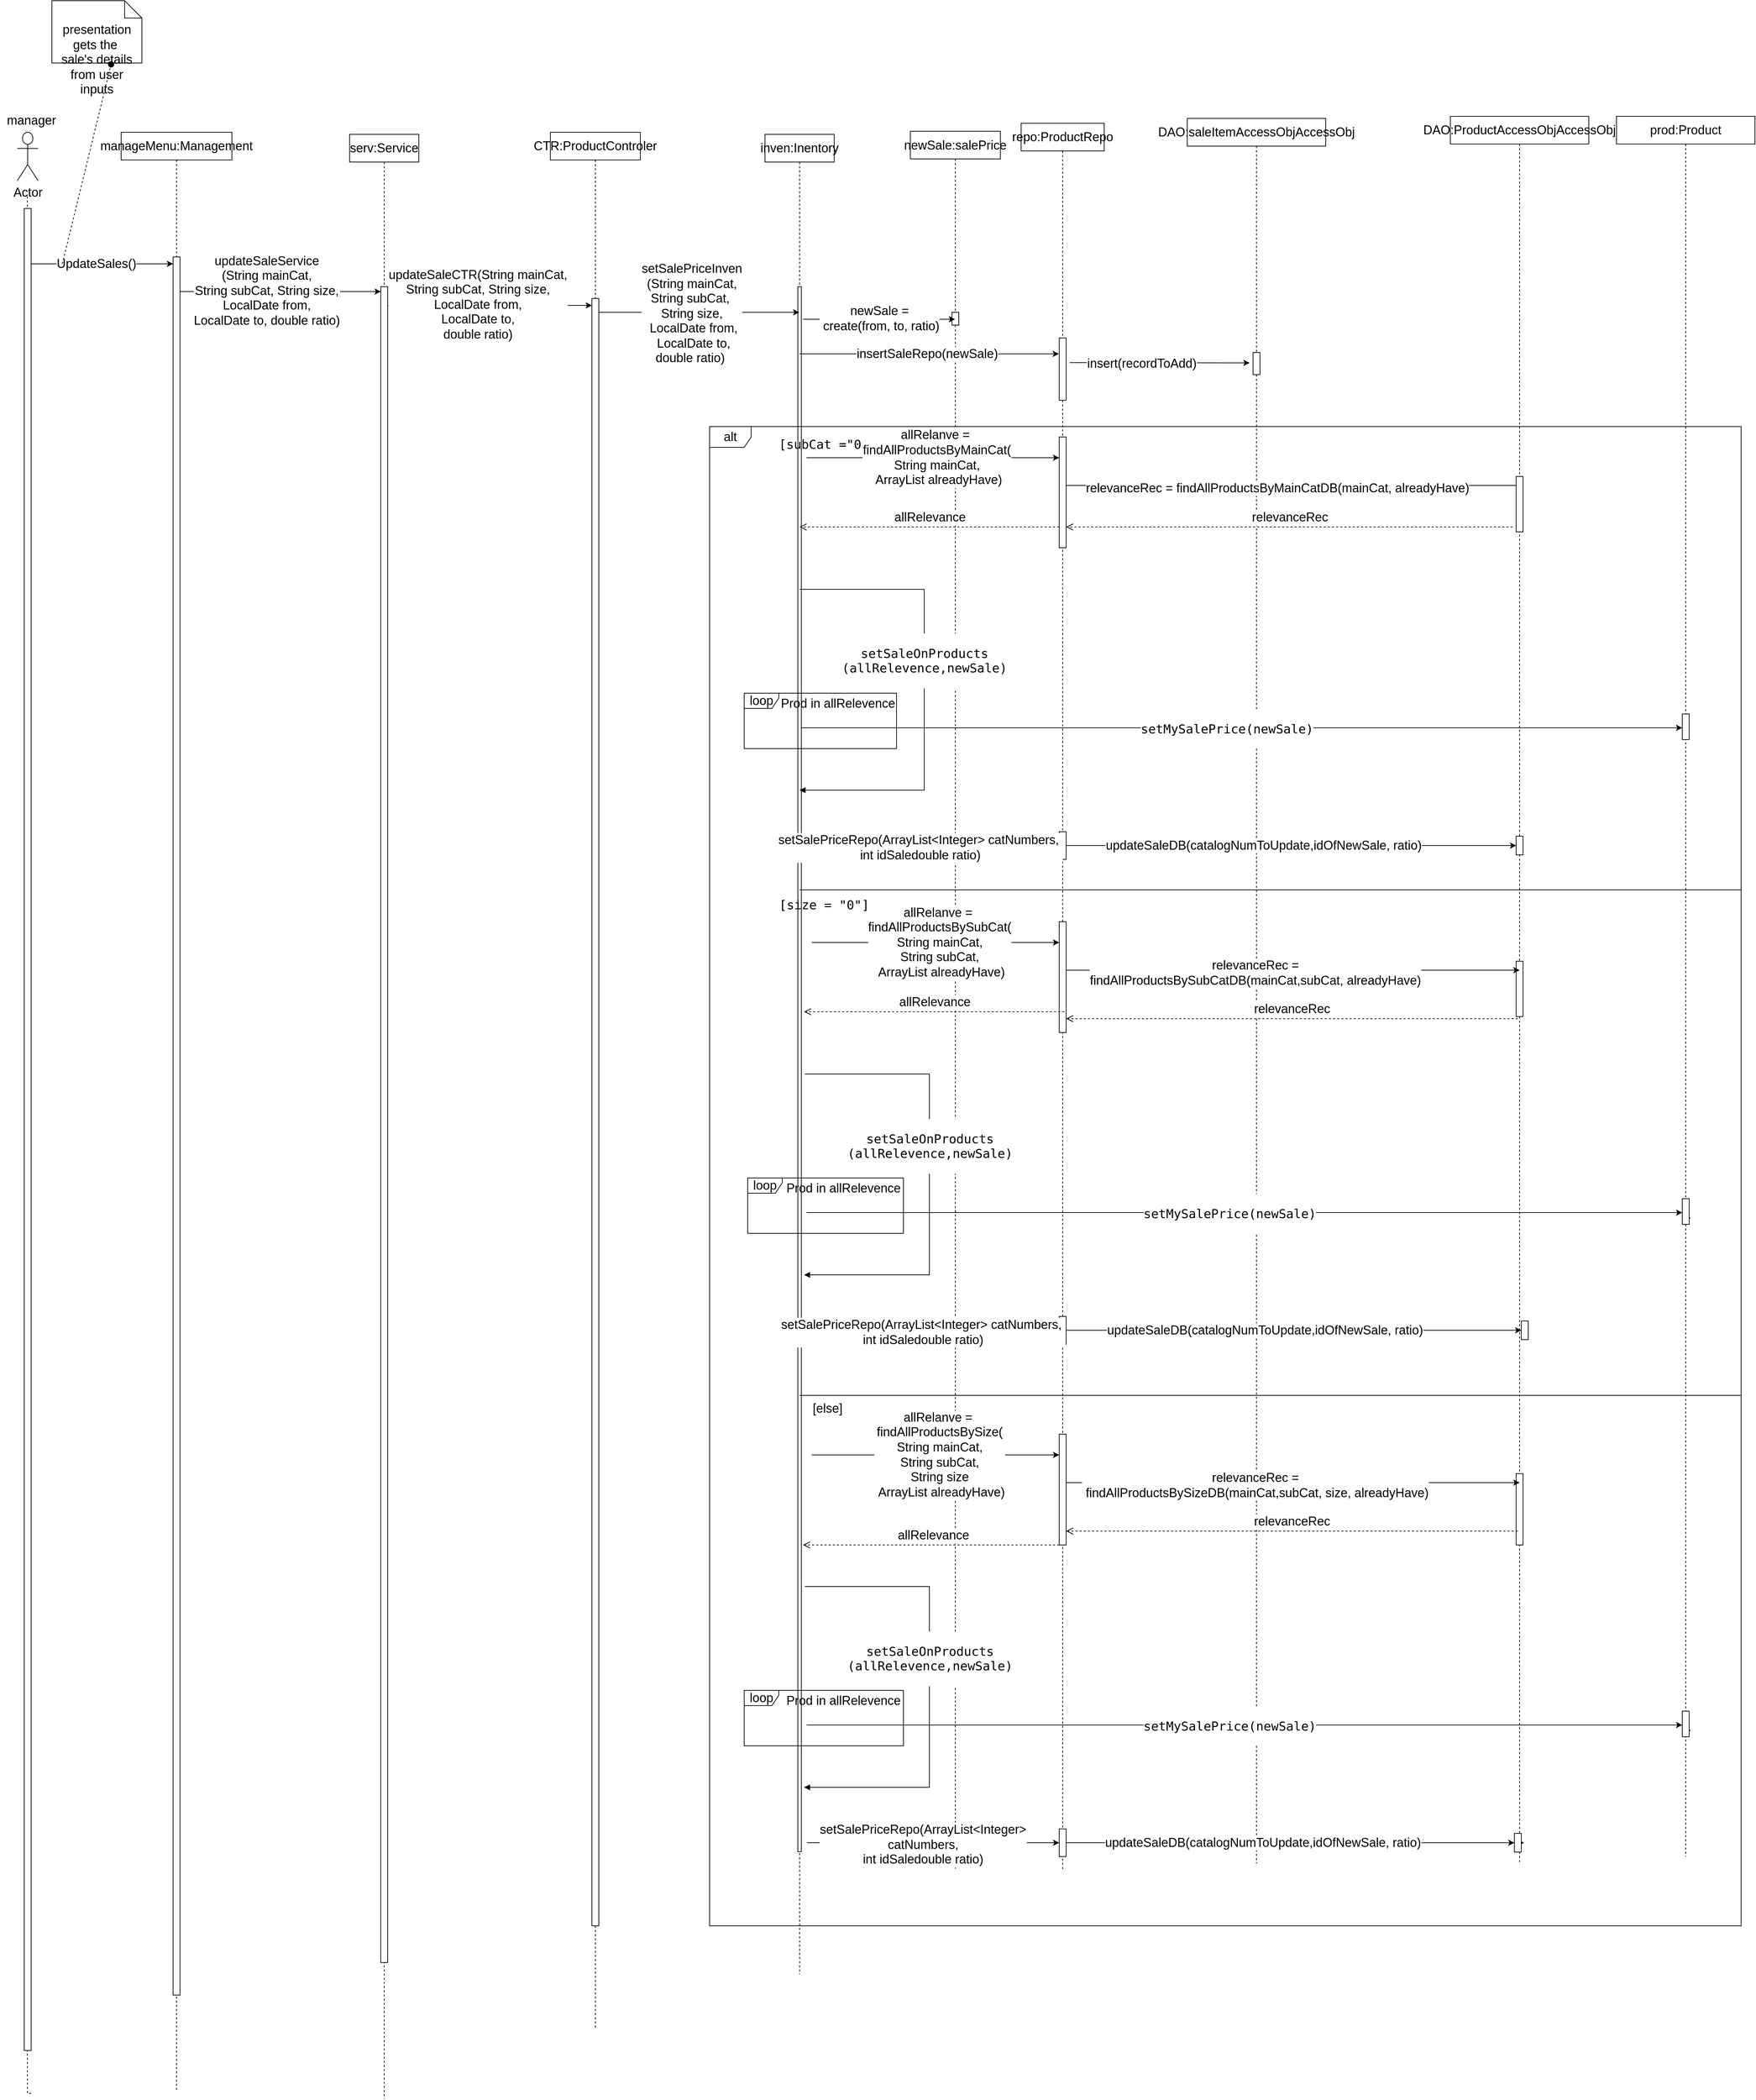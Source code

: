 <mxfile version="24.6.3" type="github">
  <diagram name="Page-1" id="2YBvvXClWsGukQMizWep">
    <mxGraphModel dx="2505" dy="1423" grid="1" gridSize="10" guides="1" tooltips="1" connect="1" arrows="1" fold="1" page="1" pageScale="1" pageWidth="850" pageHeight="1100" math="0" shadow="0">
      <root>
        <mxCell id="0" />
        <mxCell id="1" parent="0" />
        <mxCell id="AZfFT43j_TAVs0j9CgRW-6" value="" style="endArrow=none;endFill=0;html=1;edgeStyle=orthogonalEdgeStyle;align=left;verticalAlign=top;rounded=0;dashed=1;fontSize=18;" edge="1" parent="1">
          <mxGeometry x="-1" relative="1" as="geometry">
            <mxPoint x="50" y="3212" as="sourcePoint" />
            <mxPoint x="44.5" y="470" as="targetPoint" />
            <Array as="points">
              <mxPoint x="45" y="3212" />
            </Array>
            <mxPoint as="offset" />
          </mxGeometry>
        </mxCell>
        <mxCell id="AZfFT43j_TAVs0j9CgRW-1" value="Actor" style="shape=umlActor;verticalLabelPosition=bottom;verticalAlign=top;html=1;fontSize=18;" vertex="1" parent="1">
          <mxGeometry x="30" y="380" width="30" height="70" as="geometry" />
        </mxCell>
        <mxCell id="AZfFT43j_TAVs0j9CgRW-2" value="&lt;font style=&quot;font-size: 18px;&quot;&gt;manager&lt;/font&gt;" style="text;html=1;align=center;verticalAlign=middle;resizable=0;points=[];autosize=1;strokeColor=none;fillColor=none;fontSize=18;" vertex="1" parent="1">
          <mxGeometry x="5" y="343" width="90" height="40" as="geometry" />
        </mxCell>
        <mxCell id="AZfFT43j_TAVs0j9CgRW-14" style="edgeStyle=elbowEdgeStyle;rounded=0;orthogonalLoop=1;jettySize=auto;html=1;elbow=vertical;curved=0;fontSize=18;" edge="1" parent="1" target="AZfFT43j_TAVs0j9CgRW-29">
          <mxGeometry relative="1" as="geometry">
            <mxPoint x="50" y="570" as="sourcePoint" />
            <mxPoint x="270" y="570" as="targetPoint" />
          </mxGeometry>
        </mxCell>
        <mxCell id="AZfFT43j_TAVs0j9CgRW-15" value="&lt;div style=&quot;color: rgb(169, 183, 198); font-family: &amp;quot;JetBrains Mono&amp;quot;, monospace; font-size: 18px;&quot;&gt;&lt;pre style=&quot;font-size: 18px;&quot;&gt;&lt;br style=&quot;font-size: 18px;&quot;&gt;&lt;/pre&gt;&lt;/div&gt;" style="edgeLabel;html=1;align=center;verticalAlign=middle;resizable=0;points=[];fontSize=18;" vertex="1" connectable="0" parent="AZfFT43j_TAVs0j9CgRW-14">
          <mxGeometry x="-0.338" y="-2" relative="1" as="geometry">
            <mxPoint as="offset" />
          </mxGeometry>
        </mxCell>
        <mxCell id="AZfFT43j_TAVs0j9CgRW-16" value="UpdateSales()" style="edgeLabel;html=1;align=center;verticalAlign=middle;resizable=0;points=[];fontSize=18;" vertex="1" connectable="0" parent="AZfFT43j_TAVs0j9CgRW-14">
          <mxGeometry x="-0.084" relative="1" as="geometry">
            <mxPoint as="offset" />
          </mxGeometry>
        </mxCell>
        <mxCell id="AZfFT43j_TAVs0j9CgRW-5" value="" style="html=1;points=[];perimeter=orthogonalPerimeter;outlineConnect=0;targetShapes=umlLifeline;portConstraint=eastwest;newEdgeStyle={&quot;edgeStyle&quot;:&quot;elbowEdgeStyle&quot;,&quot;elbow&quot;:&quot;vertical&quot;,&quot;curved&quot;:0,&quot;rounded&quot;:0};fontSize=18;" vertex="1" parent="1">
          <mxGeometry x="40" y="490" width="10" height="2660" as="geometry" />
        </mxCell>
        <mxCell id="AZfFT43j_TAVs0j9CgRW-8" value="serv:Service" style="shape=umlLifeline;perimeter=lifelinePerimeter;whiteSpace=wrap;html=1;container=0;dropTarget=0;collapsible=0;recursiveResize=0;outlineConnect=0;portConstraint=eastwest;newEdgeStyle={&quot;edgeStyle&quot;:&quot;elbowEdgeStyle&quot;,&quot;elbow&quot;:&quot;vertical&quot;,&quot;curved&quot;:0,&quot;rounded&quot;:0};fontSize=18;" vertex="1" parent="1">
          <mxGeometry x="510" y="383" width="100" height="2837" as="geometry" />
        </mxCell>
        <mxCell id="AZfFT43j_TAVs0j9CgRW-9" value="" style="html=1;points=[];perimeter=orthogonalPerimeter;outlineConnect=0;targetShapes=umlLifeline;portConstraint=eastwest;newEdgeStyle={&quot;edgeStyle&quot;:&quot;elbowEdgeStyle&quot;,&quot;elbow&quot;:&quot;vertical&quot;,&quot;curved&quot;:0,&quot;rounded&quot;:0};fontSize=18;" vertex="1" parent="AZfFT43j_TAVs0j9CgRW-8">
          <mxGeometry x="45" y="220" width="10" height="2420" as="geometry" />
        </mxCell>
        <mxCell id="AZfFT43j_TAVs0j9CgRW-10" value="CTR:ProductControler" style="shape=umlLifeline;perimeter=lifelinePerimeter;whiteSpace=wrap;html=1;container=0;dropTarget=0;collapsible=0;recursiveResize=0;outlineConnect=0;portConstraint=eastwest;newEdgeStyle={&quot;edgeStyle&quot;:&quot;elbowEdgeStyle&quot;,&quot;elbow&quot;:&quot;vertical&quot;,&quot;curved&quot;:0,&quot;rounded&quot;:0};fontSize=18;" vertex="1" parent="1">
          <mxGeometry x="800" y="380" width="130" height="2740" as="geometry" />
        </mxCell>
        <mxCell id="AZfFT43j_TAVs0j9CgRW-11" value="" style="html=1;points=[];perimeter=orthogonalPerimeter;outlineConnect=0;targetShapes=umlLifeline;portConstraint=eastwest;newEdgeStyle={&quot;edgeStyle&quot;:&quot;elbowEdgeStyle&quot;,&quot;elbow&quot;:&quot;vertical&quot;,&quot;curved&quot;:0,&quot;rounded&quot;:0};fontSize=18;" vertex="1" parent="AZfFT43j_TAVs0j9CgRW-10">
          <mxGeometry x="60" y="240" width="10" height="2350" as="geometry" />
        </mxCell>
        <mxCell id="AZfFT43j_TAVs0j9CgRW-12" value="inven:Inentory" style="shape=umlLifeline;perimeter=lifelinePerimeter;whiteSpace=wrap;html=1;container=0;dropTarget=0;collapsible=0;recursiveResize=0;outlineConnect=0;portConstraint=eastwest;newEdgeStyle={&quot;edgeStyle&quot;:&quot;elbowEdgeStyle&quot;,&quot;elbow&quot;:&quot;vertical&quot;,&quot;curved&quot;:0,&quot;rounded&quot;:0};fontSize=18;" vertex="1" parent="1">
          <mxGeometry x="1110" y="383" width="100" height="2657" as="geometry" />
        </mxCell>
        <mxCell id="AZfFT43j_TAVs0j9CgRW-13" value="" style="html=1;points=[];perimeter=orthogonalPerimeter;outlineConnect=0;targetShapes=umlLifeline;portConstraint=eastwest;newEdgeStyle={&quot;edgeStyle&quot;:&quot;elbowEdgeStyle&quot;,&quot;elbow&quot;:&quot;vertical&quot;,&quot;curved&quot;:0,&quot;rounded&quot;:0};fontSize=18;" vertex="1" parent="AZfFT43j_TAVs0j9CgRW-12">
          <mxGeometry x="47.5" y="220" width="5" height="2260" as="geometry" />
        </mxCell>
        <mxCell id="AZfFT43j_TAVs0j9CgRW-17" value="newSale:salePrice" style="shape=umlLifeline;perimeter=lifelinePerimeter;whiteSpace=wrap;html=1;container=0;dropTarget=0;collapsible=0;recursiveResize=0;outlineConnect=0;portConstraint=eastwest;newEdgeStyle={&quot;edgeStyle&quot;:&quot;elbowEdgeStyle&quot;,&quot;elbow&quot;:&quot;vertical&quot;,&quot;curved&quot;:0,&quot;rounded&quot;:0};fontSize=18;" vertex="1" parent="1">
          <mxGeometry x="1320" y="378.5" width="130" height="2511.5" as="geometry" />
        </mxCell>
        <mxCell id="AZfFT43j_TAVs0j9CgRW-18" value="" style="html=1;points=[];perimeter=orthogonalPerimeter;outlineConnect=0;targetShapes=umlLifeline;portConstraint=eastwest;newEdgeStyle={&quot;edgeStyle&quot;:&quot;elbowEdgeStyle&quot;,&quot;elbow&quot;:&quot;vertical&quot;,&quot;curved&quot;:0,&quot;rounded&quot;:0};fontSize=18;" vertex="1" parent="AZfFT43j_TAVs0j9CgRW-17">
          <mxGeometry x="60" y="261.5" width="10" height="18.5" as="geometry" />
        </mxCell>
        <mxCell id="AZfFT43j_TAVs0j9CgRW-19" value="repo:ProductRepo" style="shape=umlLifeline;perimeter=lifelinePerimeter;whiteSpace=wrap;html=1;container=0;dropTarget=0;collapsible=0;recursiveResize=0;outlineConnect=0;portConstraint=eastwest;newEdgeStyle={&quot;edgeStyle&quot;:&quot;elbowEdgeStyle&quot;,&quot;elbow&quot;:&quot;vertical&quot;,&quot;curved&quot;:0,&quot;rounded&quot;:0};fontSize=18;" vertex="1" parent="1">
          <mxGeometry x="1480" y="367" width="120" height="2523" as="geometry" />
        </mxCell>
        <mxCell id="AZfFT43j_TAVs0j9CgRW-20" value="" style="html=1;points=[];perimeter=orthogonalPerimeter;outlineConnect=0;targetShapes=umlLifeline;portConstraint=eastwest;newEdgeStyle={&quot;edgeStyle&quot;:&quot;elbowEdgeStyle&quot;,&quot;elbow&quot;:&quot;vertical&quot;,&quot;curved&quot;:0,&quot;rounded&quot;:0};fontSize=18;" vertex="1" parent="AZfFT43j_TAVs0j9CgRW-19">
          <mxGeometry x="55" y="310" width="10" height="90" as="geometry" />
        </mxCell>
        <mxCell id="AZfFT43j_TAVs0j9CgRW-21" value="DAO:saleItemAccessObjAccessObj" style="shape=umlLifeline;perimeter=lifelinePerimeter;whiteSpace=wrap;html=1;container=0;dropTarget=0;collapsible=0;recursiveResize=0;outlineConnect=0;portConstraint=eastwest;newEdgeStyle={&quot;edgeStyle&quot;:&quot;elbowEdgeStyle&quot;,&quot;elbow&quot;:&quot;vertical&quot;,&quot;curved&quot;:0,&quot;rounded&quot;:0};fontSize=18;" vertex="1" parent="1">
          <mxGeometry x="1720" y="360" width="200" height="2520" as="geometry" />
        </mxCell>
        <mxCell id="AZfFT43j_TAVs0j9CgRW-22" value="" style="html=1;points=[];perimeter=orthogonalPerimeter;outlineConnect=0;targetShapes=umlLifeline;portConstraint=eastwest;newEdgeStyle={&quot;edgeStyle&quot;:&quot;elbowEdgeStyle&quot;,&quot;elbow&quot;:&quot;vertical&quot;,&quot;curved&quot;:0,&quot;rounded&quot;:0};fontSize=18;" vertex="1" parent="AZfFT43j_TAVs0j9CgRW-21">
          <mxGeometry x="95" y="338" width="10" height="32" as="geometry" />
        </mxCell>
        <mxCell id="AZfFT43j_TAVs0j9CgRW-24" style="edgeStyle=elbowEdgeStyle;rounded=0;orthogonalLoop=1;jettySize=auto;html=1;elbow=vertical;curved=0;fontSize=18;" edge="1" parent="1" target="AZfFT43j_TAVs0j9CgRW-9">
          <mxGeometry relative="1" as="geometry">
            <mxPoint x="260" y="610" as="sourcePoint" />
            <mxPoint x="460" y="610" as="targetPoint" />
            <Array as="points">
              <mxPoint x="311.59" y="610" />
            </Array>
          </mxGeometry>
        </mxCell>
        <mxCell id="AZfFT43j_TAVs0j9CgRW-25" value="updateSaleService&lt;br&gt;(String mainCat, &lt;br style=&quot;font-size: 18px;&quot;&gt;String subCat, String size, &lt;br style=&quot;font-size: 18px;&quot;&gt;LocalDate from, &lt;br style=&quot;font-size: 18px;&quot;&gt;LocalDate to, double ratio)" style="edgeLabel;html=1;align=center;verticalAlign=middle;resizable=0;points=[];fontSize=18;" vertex="1" connectable="0" parent="AZfFT43j_TAVs0j9CgRW-24">
          <mxGeometry x="-0.12" y="1" relative="1" as="geometry">
            <mxPoint as="offset" />
          </mxGeometry>
        </mxCell>
        <mxCell id="AZfFT43j_TAVs0j9CgRW-26" value="presentation gets the&amp;nbsp;&lt;br style=&quot;font-size: 18px;&quot;&gt;sale&#39;s details from user inputs" style="shape=note2;boundedLbl=1;whiteSpace=wrap;html=1;size=25;verticalAlign=top;align=center;fontSize=18;" vertex="1" parent="1">
          <mxGeometry x="80" y="190" width="130" height="90" as="geometry" />
        </mxCell>
        <mxCell id="AZfFT43j_TAVs0j9CgRW-27" value="" style="html=1;verticalAlign=bottom;endArrow=oval;dashed=1;endSize=8;curved=0;rounded=0;entryX=0.657;entryY=1.022;entryDx=0;entryDy=0;entryPerimeter=0;endFill=1;fontSize=18;" edge="1" parent="1" target="AZfFT43j_TAVs0j9CgRW-26">
          <mxGeometry relative="1" as="geometry">
            <mxPoint x="95" y="570" as="sourcePoint" />
            <mxPoint x="380" y="360" as="targetPoint" />
          </mxGeometry>
        </mxCell>
        <mxCell id="AZfFT43j_TAVs0j9CgRW-28" value="manageMenu:Management" style="shape=umlLifeline;perimeter=lifelinePerimeter;whiteSpace=wrap;html=1;container=0;dropTarget=0;collapsible=0;recursiveResize=0;outlineConnect=0;portConstraint=eastwest;newEdgeStyle={&quot;edgeStyle&quot;:&quot;elbowEdgeStyle&quot;,&quot;elbow&quot;:&quot;vertical&quot;,&quot;curved&quot;:0,&quot;rounded&quot;:0};fontSize=18;" vertex="1" parent="1">
          <mxGeometry x="180" y="380" width="160" height="2830" as="geometry" />
        </mxCell>
        <mxCell id="AZfFT43j_TAVs0j9CgRW-29" value="" style="html=1;points=[];perimeter=orthogonalPerimeter;outlineConnect=0;targetShapes=umlLifeline;portConstraint=eastwest;newEdgeStyle={&quot;edgeStyle&quot;:&quot;elbowEdgeStyle&quot;,&quot;elbow&quot;:&quot;vertical&quot;,&quot;curved&quot;:0,&quot;rounded&quot;:0};fontSize=18;" vertex="1" parent="AZfFT43j_TAVs0j9CgRW-28">
          <mxGeometry x="75" y="180" width="10" height="2510" as="geometry" />
        </mxCell>
        <mxCell id="AZfFT43j_TAVs0j9CgRW-30" style="edgeStyle=elbowEdgeStyle;rounded=0;orthogonalLoop=1;jettySize=auto;html=1;elbow=vertical;curved=0;fontSize=18;" edge="1" parent="1">
          <mxGeometry relative="1" as="geometry">
            <mxPoint x="565" y="630" as="sourcePoint" />
            <mxPoint x="860" y="630" as="targetPoint" />
            <Array as="points">
              <mxPoint x="616.59" y="630" />
            </Array>
          </mxGeometry>
        </mxCell>
        <mxCell id="AZfFT43j_TAVs0j9CgRW-31" value="updateSaleCTR(String mainCat, &lt;br style=&quot;font-size: 18px;&quot;&gt;String subCat, String size, &lt;br style=&quot;font-size: 18px;&quot;&gt;LocalDate from, &lt;br style=&quot;font-size: 18px;&quot;&gt;LocalDate to, &lt;br&gt;double ratio)" style="edgeLabel;html=1;align=center;verticalAlign=middle;resizable=0;points=[];fontSize=18;" vertex="1" connectable="0" parent="AZfFT43j_TAVs0j9CgRW-30">
          <mxGeometry x="-0.12" y="1" relative="1" as="geometry">
            <mxPoint as="offset" />
          </mxGeometry>
        </mxCell>
        <mxCell id="AZfFT43j_TAVs0j9CgRW-32" style="edgeStyle=elbowEdgeStyle;rounded=0;orthogonalLoop=1;jettySize=auto;html=1;elbow=vertical;curved=0;fontSize=18;" edge="1" parent="1">
          <mxGeometry relative="1" as="geometry">
            <mxPoint x="870" y="640.003" as="sourcePoint" />
            <mxPoint x="1159.5" y="640.003" as="targetPoint" />
          </mxGeometry>
        </mxCell>
        <mxCell id="AZfFT43j_TAVs0j9CgRW-33" value="setSalePriceInven&lt;br&gt;(String mainCat, &lt;br&gt;String subCat,&amp;nbsp;&lt;div style=&quot;font-size: 18px;&quot;&gt;String size,&lt;br&gt;&amp;nbsp;LocalDate from,&lt;/div&gt;&lt;div style=&quot;font-size: 18px;&quot;&gt;&amp;nbsp;LocalDate to, &lt;br&gt;double ratio)&amp;nbsp;&lt;/div&gt;" style="edgeLabel;html=1;align=center;verticalAlign=middle;resizable=0;points=[];fontSize=18;" vertex="1" connectable="0" parent="AZfFT43j_TAVs0j9CgRW-32">
          <mxGeometry x="-0.074" y="-2" relative="1" as="geometry">
            <mxPoint as="offset" />
          </mxGeometry>
        </mxCell>
        <mxCell id="AZfFT43j_TAVs0j9CgRW-34" style="edgeStyle=elbowEdgeStyle;rounded=0;orthogonalLoop=1;jettySize=auto;html=1;elbow=horizontal;curved=0;fontSize=18;" edge="1" parent="1">
          <mxGeometry relative="1" as="geometry">
            <mxPoint x="1165.0" y="650.001" as="sourcePoint" />
            <mxPoint x="1384.5" y="650.001" as="targetPoint" />
          </mxGeometry>
        </mxCell>
        <mxCell id="AZfFT43j_TAVs0j9CgRW-35" value="newSale =&lt;br&gt;&amp;nbsp;create(from, to, ratio)" style="edgeLabel;html=1;align=center;verticalAlign=middle;resizable=0;points=[];fontSize=18;" vertex="1" connectable="0" parent="AZfFT43j_TAVs0j9CgRW-34">
          <mxGeometry x="0.086" relative="1" as="geometry">
            <mxPoint x="-9" y="-1" as="offset" />
          </mxGeometry>
        </mxCell>
        <mxCell id="AZfFT43j_TAVs0j9CgRW-36" style="edgeStyle=elbowEdgeStyle;rounded=0;orthogonalLoop=1;jettySize=auto;html=1;elbow=vertical;curved=0;fontSize=18;" edge="1" parent="1" source="AZfFT43j_TAVs0j9CgRW-12">
          <mxGeometry relative="1" as="geometry">
            <mxPoint x="1160.0" y="699.997" as="sourcePoint" />
            <mxPoint x="1534.5" y="699.997" as="targetPoint" />
          </mxGeometry>
        </mxCell>
        <mxCell id="AZfFT43j_TAVs0j9CgRW-37" value="insertSaleRepo(newSale)" style="edgeLabel;html=1;align=center;verticalAlign=middle;resizable=0;points=[];fontSize=18;" vertex="1" connectable="0" parent="AZfFT43j_TAVs0j9CgRW-36">
          <mxGeometry x="-0.02" relative="1" as="geometry">
            <mxPoint as="offset" />
          </mxGeometry>
        </mxCell>
        <mxCell id="AZfFT43j_TAVs0j9CgRW-39" style="edgeStyle=elbowEdgeStyle;rounded=0;orthogonalLoop=1;jettySize=auto;html=1;elbow=vertical;curved=0;fontSize=18;" edge="1" parent="1">
          <mxGeometry relative="1" as="geometry">
            <mxPoint x="1550" y="712.564" as="sourcePoint" />
            <mxPoint x="1810" y="713" as="targetPoint" />
          </mxGeometry>
        </mxCell>
        <mxCell id="AZfFT43j_TAVs0j9CgRW-40" value="insert(recordToAdd)" style="edgeLabel;html=1;align=center;verticalAlign=middle;resizable=0;points=[];fontSize=18;" vertex="1" connectable="0" parent="AZfFT43j_TAVs0j9CgRW-39">
          <mxGeometry x="-0.199" y="-1" relative="1" as="geometry">
            <mxPoint as="offset" />
          </mxGeometry>
        </mxCell>
        <UserObject label="&lt;div style=&quot;font-family: &amp;quot;JetBrains Mono&amp;quot;, monospace; font-size: 18px;&quot;&gt;&lt;pre style=&quot;font-size: 18px;&quot;&gt;&lt;font style=&quot;font-size: 18px;&quot;&gt;[subCat =&quot;0&quot;]&lt;/font&gt;&lt;/pre&gt;&lt;/div&gt;" link="&lt;div style=&quot;background-color:#2b2b2b;color:#a9b7c6;font-family:&#39;JetBrains Mono&#39;,monospace;font-size:9.8pt;&quot;&gt;&lt;pre&gt;subCat.equals(&lt;span style=&quot;color:#6a8759;&quot;&gt;&quot;0&quot;&lt;/span&gt;)&lt;/pre&gt;&lt;/div&gt;" id="AZfFT43j_TAVs0j9CgRW-47">
          <mxCell style="text;html=1;align=center;verticalAlign=middle;resizable=0;points=[];autosize=1;strokeColor=none;fillColor=none;fontSize=18;" vertex="1" parent="1">
            <mxGeometry x="1125" y="795" width="150" height="70" as="geometry" />
          </mxCell>
        </UserObject>
        <mxCell id="AZfFT43j_TAVs0j9CgRW-49" value="alt" style="shape=umlFrame;whiteSpace=wrap;html=1;pointerEvents=0;fontSize=18;" vertex="1" parent="1">
          <mxGeometry x="1030" y="805" width="1490" height="2165" as="geometry" />
        </mxCell>
        <mxCell id="AZfFT43j_TAVs0j9CgRW-57" style="edgeStyle=elbowEdgeStyle;rounded=0;orthogonalLoop=1;jettySize=auto;html=1;elbow=vertical;curved=0;fontSize=18;" edge="1" parent="1" source="AZfFT43j_TAVs0j9CgRW-51">
          <mxGeometry relative="1" as="geometry">
            <mxPoint x="1350" y="890" as="sourcePoint" />
            <mxPoint x="2204.5" y="890" as="targetPoint" />
          </mxGeometry>
        </mxCell>
        <mxCell id="AZfFT43j_TAVs0j9CgRW-58" value="relevanceRec = findAllProductsByMainCatDB(mainCat, alreadyHave)" style="edgeLabel;html=1;align=center;verticalAlign=middle;resizable=0;points=[];fontSize=18;" vertex="1" connectable="0" parent="AZfFT43j_TAVs0j9CgRW-57">
          <mxGeometry x="-0.167" y="-4" relative="1" as="geometry">
            <mxPoint x="30" as="offset" />
          </mxGeometry>
        </mxCell>
        <mxCell id="AZfFT43j_TAVs0j9CgRW-51" value="" style="html=1;points=[];perimeter=orthogonalPerimeter;outlineConnect=0;targetShapes=umlLifeline;portConstraint=eastwest;newEdgeStyle={&quot;edgeStyle&quot;:&quot;elbowEdgeStyle&quot;,&quot;elbow&quot;:&quot;vertical&quot;,&quot;curved&quot;:0,&quot;rounded&quot;:0};fontSize=18;" vertex="1" parent="1">
          <mxGeometry x="1535" y="820" width="10" height="160" as="geometry" />
        </mxCell>
        <mxCell id="AZfFT43j_TAVs0j9CgRW-50" style="edgeStyle=elbowEdgeStyle;rounded=0;orthogonalLoop=1;jettySize=auto;html=1;elbow=vertical;curved=0;fontSize=18;" edge="1" parent="1" target="AZfFT43j_TAVs0j9CgRW-51">
          <mxGeometry relative="1" as="geometry">
            <mxPoint x="1170" y="850" as="sourcePoint" />
            <mxPoint x="1517.5" y="853.0" as="targetPoint" />
          </mxGeometry>
        </mxCell>
        <mxCell id="AZfFT43j_TAVs0j9CgRW-52" value="allRelanve =&amp;nbsp;&lt;div style=&quot;font-size: 18px;&quot;&gt;findAllProductsByMainCat(&lt;div style=&quot;font-size: 18px;&quot;&gt;String mainCat,&lt;/div&gt;&lt;div style=&quot;font-size: 18px;&quot;&gt;&amp;nbsp;ArrayList alreadyHave)&lt;/div&gt;&lt;/div&gt;" style="edgeLabel;html=1;align=center;verticalAlign=middle;resizable=0;points=[];fontSize=18;" vertex="1" connectable="0" parent="AZfFT43j_TAVs0j9CgRW-50">
          <mxGeometry x="0.028" relative="1" as="geometry">
            <mxPoint as="offset" />
          </mxGeometry>
        </mxCell>
        <mxCell id="AZfFT43j_TAVs0j9CgRW-55" value="DAO:ProductAccessObjAccessObj" style="shape=umlLifeline;perimeter=lifelinePerimeter;whiteSpace=wrap;html=1;container=0;dropTarget=0;collapsible=0;recursiveResize=0;outlineConnect=0;portConstraint=eastwest;newEdgeStyle={&quot;edgeStyle&quot;:&quot;elbowEdgeStyle&quot;,&quot;elbow&quot;:&quot;vertical&quot;,&quot;curved&quot;:0,&quot;rounded&quot;:0};fontSize=18;" vertex="1" parent="1">
          <mxGeometry x="2100" y="357" width="200" height="2523" as="geometry" />
        </mxCell>
        <mxCell id="AZfFT43j_TAVs0j9CgRW-56" value="" style="html=1;points=[];perimeter=orthogonalPerimeter;outlineConnect=0;targetShapes=umlLifeline;portConstraint=eastwest;newEdgeStyle={&quot;edgeStyle&quot;:&quot;elbowEdgeStyle&quot;,&quot;elbow&quot;:&quot;vertical&quot;,&quot;curved&quot;:0,&quot;rounded&quot;:0};fontSize=18;" vertex="1" parent="AZfFT43j_TAVs0j9CgRW-55">
          <mxGeometry x="95" y="520" width="10" height="80" as="geometry" />
        </mxCell>
        <mxCell id="AZfFT43j_TAVs0j9CgRW-107" value="" style="html=1;points=[];perimeter=orthogonalPerimeter;outlineConnect=0;targetShapes=umlLifeline;portConstraint=eastwest;newEdgeStyle={&quot;edgeStyle&quot;:&quot;elbowEdgeStyle&quot;,&quot;elbow&quot;:&quot;vertical&quot;,&quot;curved&quot;:0,&quot;rounded&quot;:0};fontSize=18;" vertex="1" parent="AZfFT43j_TAVs0j9CgRW-55">
          <mxGeometry x="95" y="1220" width="10" height="80" as="geometry" />
        </mxCell>
        <mxCell id="AZfFT43j_TAVs0j9CgRW-61" value="relevanceRec" style="html=1;verticalAlign=bottom;endArrow=open;dashed=1;endSize=8;curved=0;rounded=0;fontSize=18;" edge="1" parent="1">
          <mxGeometry relative="1" as="geometry">
            <mxPoint x="2190" y="950" as="sourcePoint" />
            <mxPoint x="1545" y="950.0" as="targetPoint" />
          </mxGeometry>
        </mxCell>
        <mxCell id="AZfFT43j_TAVs0j9CgRW-63" value="&lt;font style=&quot;font-size: 18px;&quot;&gt;allRelevance&lt;/font&gt;" style="html=1;verticalAlign=bottom;endArrow=open;dashed=1;endSize=8;curved=0;rounded=0;fontSize=18;" edge="1" parent="1" target="AZfFT43j_TAVs0j9CgRW-12">
          <mxGeometry relative="1" as="geometry">
            <mxPoint x="1535" y="950" as="sourcePoint" />
            <mxPoint x="1455" y="950" as="targetPoint" />
          </mxGeometry>
        </mxCell>
        <mxCell id="AZfFT43j_TAVs0j9CgRW-67" value="&lt;div style=&quot;font-family: &amp;quot;JetBrains Mono&amp;quot;, monospace; font-size: 18px;&quot;&gt;&lt;pre style=&quot;font-size: 18px;&quot;&gt;&lt;font style=&quot;font-size: 18px;&quot;&gt;setSaleOnProducts&lt;br style=&quot;font-size: 18px;&quot;&gt;(allRelevence,newSale)&lt;/font&gt;&lt;/pre&gt;&lt;/div&gt;" style="html=1;verticalAlign=bottom;endArrow=block;curved=0;rounded=0;fontSize=18;" edge="1" parent="1" target="AZfFT43j_TAVs0j9CgRW-12">
          <mxGeometry width="80" relative="1" as="geometry">
            <mxPoint x="1160" y="1040" as="sourcePoint" />
            <mxPoint x="1162.5" y="1150.0" as="targetPoint" />
            <Array as="points">
              <mxPoint x="1340" y="1040" />
              <mxPoint x="1340" y="1150" />
              <mxPoint x="1340" y="1330" />
            </Array>
          </mxGeometry>
        </mxCell>
        <mxCell id="AZfFT43j_TAVs0j9CgRW-69" value="loop" style="shape=umlFrame;whiteSpace=wrap;html=1;pointerEvents=0;width=50;height=22;fontSize=18;" vertex="1" parent="1">
          <mxGeometry x="1080" y="1190" width="220" height="80" as="geometry" />
        </mxCell>
        <mxCell id="AZfFT43j_TAVs0j9CgRW-71" value="&lt;font style=&quot;font-size: 18px;&quot;&gt;Prod in&amp;nbsp;&lt;span style=&quot;background-color: rgb(255, 255, 255); font-size: 18px;&quot;&gt;allRelevence&lt;/span&gt;&lt;/font&gt;" style="text;html=1;align=center;verticalAlign=middle;resizable=0;points=[];autosize=1;strokeColor=none;fillColor=none;fontSize=18;" vertex="1" parent="1">
          <mxGeometry x="1120" y="1185" width="190" height="40" as="geometry" />
        </mxCell>
        <mxCell id="AZfFT43j_TAVs0j9CgRW-72" value="prod:Product" style="shape=umlLifeline;perimeter=lifelinePerimeter;whiteSpace=wrap;html=1;container=0;dropTarget=0;collapsible=0;recursiveResize=0;outlineConnect=0;portConstraint=eastwest;newEdgeStyle={&quot;edgeStyle&quot;:&quot;elbowEdgeStyle&quot;,&quot;elbow&quot;:&quot;vertical&quot;,&quot;curved&quot;:0,&quot;rounded&quot;:0};fontSize=18;" vertex="1" parent="1">
          <mxGeometry x="2340" y="357" width="200" height="2513" as="geometry" />
        </mxCell>
        <mxCell id="AZfFT43j_TAVs0j9CgRW-74" style="edgeStyle=elbowEdgeStyle;rounded=0;orthogonalLoop=1;jettySize=auto;html=1;elbow=vertical;curved=0;fontSize=18;" edge="1" parent="1" source="AZfFT43j_TAVs0j9CgRW-73">
          <mxGeometry relative="1" as="geometry">
            <mxPoint x="1162.5" y="1239.997" as="sourcePoint" />
            <mxPoint x="2435" y="1239.997" as="targetPoint" />
          </mxGeometry>
        </mxCell>
        <mxCell id="AZfFT43j_TAVs0j9CgRW-75" value="" style="edgeStyle=elbowEdgeStyle;rounded=0;orthogonalLoop=1;jettySize=auto;html=1;elbow=vertical;curved=0;fontSize=18;" edge="1" parent="1" target="AZfFT43j_TAVs0j9CgRW-73">
          <mxGeometry relative="1" as="geometry">
            <mxPoint x="1162.5" y="1239.997" as="sourcePoint" />
            <mxPoint x="2435" y="1239.997" as="targetPoint" />
          </mxGeometry>
        </mxCell>
        <mxCell id="AZfFT43j_TAVs0j9CgRW-76" value="&lt;div style=&quot;font-family: &amp;quot;JetBrains Mono&amp;quot;, monospace; font-size: 18px;&quot;&gt;&lt;pre style=&quot;font-size: 18px;&quot;&gt;setMySalePrice(newSale)&lt;/pre&gt;&lt;/div&gt;" style="edgeLabel;html=1;align=center;verticalAlign=middle;resizable=0;points=[];fontSize=18;" vertex="1" connectable="0" parent="AZfFT43j_TAVs0j9CgRW-75">
          <mxGeometry x="-0.034" y="-1" relative="1" as="geometry">
            <mxPoint as="offset" />
          </mxGeometry>
        </mxCell>
        <mxCell id="AZfFT43j_TAVs0j9CgRW-73" value="" style="html=1;points=[];perimeter=orthogonalPerimeter;outlineConnect=0;targetShapes=umlLifeline;portConstraint=eastwest;newEdgeStyle={&quot;edgeStyle&quot;:&quot;elbowEdgeStyle&quot;,&quot;elbow&quot;:&quot;vertical&quot;,&quot;curved&quot;:0,&quot;rounded&quot;:0};fontSize=18;" vertex="1" parent="1">
          <mxGeometry x="2435" y="1220" width="10" height="37" as="geometry" />
        </mxCell>
        <mxCell id="AZfFT43j_TAVs0j9CgRW-84" style="edgeStyle=elbowEdgeStyle;rounded=0;orthogonalLoop=1;jettySize=auto;html=1;elbow=vertical;curved=0;fontSize=18;" edge="1" parent="1" source="AZfFT43j_TAVs0j9CgRW-83" target="AZfFT43j_TAVs0j9CgRW-55">
          <mxGeometry relative="1" as="geometry" />
        </mxCell>
        <mxCell id="AZfFT43j_TAVs0j9CgRW-79" value="" style="html=1;points=[];perimeter=orthogonalPerimeter;outlineConnect=0;targetShapes=umlLifeline;portConstraint=eastwest;newEdgeStyle={&quot;edgeStyle&quot;:&quot;elbowEdgeStyle&quot;,&quot;elbow&quot;:&quot;vertical&quot;,&quot;curved&quot;:0,&quot;rounded&quot;:0};fontSize=18;" vertex="1" parent="1">
          <mxGeometry x="1535" y="1390" width="10" height="40" as="geometry" />
        </mxCell>
        <mxCell id="AZfFT43j_TAVs0j9CgRW-80" style="edgeStyle=elbowEdgeStyle;rounded=0;orthogonalLoop=1;jettySize=auto;html=1;elbow=vertical;curved=0;fontSize=18;" edge="1" parent="1" source="AZfFT43j_TAVs0j9CgRW-13" target="AZfFT43j_TAVs0j9CgRW-79">
          <mxGeometry relative="1" as="geometry" />
        </mxCell>
        <mxCell id="AZfFT43j_TAVs0j9CgRW-81" value="setSalePriceRepo(ArrayList&amp;lt;Integer&amp;gt;&amp;nbsp;catNumbers,&amp;nbsp;&lt;div style=&quot;font-size: 18px;&quot;&gt;int idSaledouble ratio)&lt;/div&gt;" style="edgeLabel;html=1;align=center;verticalAlign=middle;resizable=0;points=[];fontSize=18;" vertex="1" connectable="0" parent="AZfFT43j_TAVs0j9CgRW-80">
          <mxGeometry x="-0.081" y="-3" relative="1" as="geometry">
            <mxPoint as="offset" />
          </mxGeometry>
        </mxCell>
        <mxCell id="AZfFT43j_TAVs0j9CgRW-85" value="" style="edgeStyle=elbowEdgeStyle;rounded=0;orthogonalLoop=1;jettySize=auto;html=1;elbow=vertical;curved=0;fontSize=18;" edge="1" parent="1" source="AZfFT43j_TAVs0j9CgRW-79" target="AZfFT43j_TAVs0j9CgRW-83">
          <mxGeometry relative="1" as="geometry">
            <mxPoint x="1545" y="1410" as="sourcePoint" />
            <mxPoint x="2200" y="1410" as="targetPoint" />
          </mxGeometry>
        </mxCell>
        <mxCell id="AZfFT43j_TAVs0j9CgRW-86" value="updateSaleDB(catalogNumToUpdate,idOfNewSale, ratio)" style="edgeLabel;html=1;align=center;verticalAlign=middle;resizable=0;points=[];fontSize=18;" vertex="1" connectable="0" parent="AZfFT43j_TAVs0j9CgRW-85">
          <mxGeometry x="-0.321" y="1" relative="1" as="geometry">
            <mxPoint x="64" y="1" as="offset" />
          </mxGeometry>
        </mxCell>
        <mxCell id="AZfFT43j_TAVs0j9CgRW-83" value="" style="html=1;points=[];perimeter=orthogonalPerimeter;outlineConnect=0;targetShapes=umlLifeline;portConstraint=eastwest;newEdgeStyle={&quot;edgeStyle&quot;:&quot;elbowEdgeStyle&quot;,&quot;elbow&quot;:&quot;vertical&quot;,&quot;curved&quot;:0,&quot;rounded&quot;:0};fontSize=18;" vertex="1" parent="1">
          <mxGeometry x="2195" y="1396.5" width="10" height="27" as="geometry" />
        </mxCell>
        <mxCell id="AZfFT43j_TAVs0j9CgRW-87" value="" style="line;strokeWidth=1;fillColor=none;align=left;verticalAlign=middle;spacingTop=-1;spacingLeft=3;spacingRight=3;rotatable=0;labelPosition=right;points=[];portConstraint=eastwest;strokeColor=inherit;fontSize=18;" vertex="1" parent="1">
          <mxGeometry x="1160" y="1470" width="1360" height="8" as="geometry" />
        </mxCell>
        <UserObject label="&lt;div style=&quot;font-family: &amp;quot;JetBrains Mono&amp;quot;, monospace; font-size: 18px;&quot;&gt;&lt;pre style=&quot;font-size: 18px;&quot;&gt;&lt;font style=&quot;font-size: 18px;&quot;&gt;[size = &quot;0&quot;]&lt;/font&gt;&lt;/pre&gt;&lt;/div&gt;" link="&lt;div style=&quot;background-color:#2b2b2b;color:#a9b7c6;font-family:&#39;JetBrains Mono&#39;,monospace;font-size:9.8pt;&quot;&gt;&lt;pre&gt;subCat.equals(&lt;span style=&quot;color:#6a8759;&quot;&gt;&quot;0&quot;&lt;/span&gt;)&lt;/pre&gt;&lt;/div&gt;" id="AZfFT43j_TAVs0j9CgRW-88">
          <mxCell style="text;html=1;align=center;verticalAlign=middle;resizable=0;points=[];autosize=1;strokeColor=none;fillColor=none;fontSize=18;" vertex="1" parent="1">
            <mxGeometry x="1125" y="1460" width="140" height="70" as="geometry" />
          </mxCell>
        </UserObject>
        <mxCell id="AZfFT43j_TAVs0j9CgRW-102" style="edgeStyle=elbowEdgeStyle;rounded=0;orthogonalLoop=1;jettySize=auto;html=1;elbow=vertical;curved=0;fontSize=18;" edge="1" parent="1" source="AZfFT43j_TAVs0j9CgRW-104">
          <mxGeometry relative="1" as="geometry">
            <mxPoint x="1357.5" y="1590" as="sourcePoint" />
            <mxPoint x="2200" y="1590" as="targetPoint" />
          </mxGeometry>
        </mxCell>
        <mxCell id="AZfFT43j_TAVs0j9CgRW-103" value="relevanceRec = &lt;br&gt;findAllProductsBySubCatDB(mainCat,subCat, alreadyHave)" style="edgeLabel;html=1;align=center;verticalAlign=middle;resizable=0;points=[];fontSize=18;" vertex="1" connectable="0" parent="AZfFT43j_TAVs0j9CgRW-102">
          <mxGeometry x="-0.167" y="-4" relative="1" as="geometry">
            <mxPoint as="offset" />
          </mxGeometry>
        </mxCell>
        <mxCell id="AZfFT43j_TAVs0j9CgRW-104" value="" style="html=1;points=[];perimeter=orthogonalPerimeter;outlineConnect=0;targetShapes=umlLifeline;portConstraint=eastwest;newEdgeStyle={&quot;edgeStyle&quot;:&quot;elbowEdgeStyle&quot;,&quot;elbow&quot;:&quot;vertical&quot;,&quot;curved&quot;:0,&quot;rounded&quot;:0};fontSize=18;" vertex="1" parent="1">
          <mxGeometry x="1535" y="1520" width="10" height="160" as="geometry" />
        </mxCell>
        <mxCell id="AZfFT43j_TAVs0j9CgRW-105" style="edgeStyle=elbowEdgeStyle;rounded=0;orthogonalLoop=1;jettySize=auto;html=1;elbow=vertical;curved=0;fontSize=18;" edge="1" parent="1" target="AZfFT43j_TAVs0j9CgRW-104">
          <mxGeometry relative="1" as="geometry">
            <mxPoint x="1177.5" y="1550" as="sourcePoint" />
            <mxPoint x="1525" y="1553.0" as="targetPoint" />
          </mxGeometry>
        </mxCell>
        <mxCell id="AZfFT43j_TAVs0j9CgRW-106" value="allRelanve =&amp;nbsp;&lt;div style=&quot;font-size: 18px;&quot;&gt;findAllProductsBySubCat(&lt;div style=&quot;font-size: 18px;&quot;&gt;String mainCat,&lt;br style=&quot;font-size: 18px;&quot;&gt;String subCat,&lt;/div&gt;&lt;div style=&quot;font-size: 18px;&quot;&gt;&amp;nbsp;ArrayList alreadyHave)&lt;/div&gt;&lt;/div&gt;" style="edgeLabel;html=1;align=center;verticalAlign=middle;resizable=0;points=[];fontSize=18;" vertex="1" connectable="0" parent="AZfFT43j_TAVs0j9CgRW-105">
          <mxGeometry x="0.028" relative="1" as="geometry">
            <mxPoint as="offset" />
          </mxGeometry>
        </mxCell>
        <mxCell id="AZfFT43j_TAVs0j9CgRW-108" value="relevanceRec" style="html=1;verticalAlign=bottom;endArrow=open;dashed=1;endSize=8;curved=0;rounded=0;fontSize=18;" edge="1" parent="1">
          <mxGeometry relative="1" as="geometry">
            <mxPoint x="2197.5" y="1660" as="sourcePoint" />
            <mxPoint x="1545" y="1660" as="targetPoint" />
          </mxGeometry>
        </mxCell>
        <mxCell id="AZfFT43j_TAVs0j9CgRW-109" value="&lt;font style=&quot;font-size: 18px;&quot;&gt;allRelevance&lt;/font&gt;" style="html=1;verticalAlign=bottom;endArrow=open;dashed=1;endSize=8;curved=0;rounded=0;fontSize=18;" edge="1" parent="1">
          <mxGeometry relative="1" as="geometry">
            <mxPoint x="1542.5" y="1650" as="sourcePoint" />
            <mxPoint x="1166.5" y="1650" as="targetPoint" />
          </mxGeometry>
        </mxCell>
        <mxCell id="AZfFT43j_TAVs0j9CgRW-110" value="&lt;div style=&quot;font-family: &amp;quot;JetBrains Mono&amp;quot;, monospace; font-size: 18px;&quot;&gt;&lt;pre style=&quot;font-size: 18px;&quot;&gt;&lt;font style=&quot;font-size: 18px;&quot;&gt;setSaleOnProducts&lt;br style=&quot;font-size: 18px;&quot;&gt;(allRelevence,newSale)&lt;/font&gt;&lt;/pre&gt;&lt;/div&gt;" style="html=1;verticalAlign=bottom;endArrow=block;curved=0;rounded=0;fontSize=18;" edge="1" parent="1">
          <mxGeometry width="80" relative="1" as="geometry">
            <mxPoint x="1167.5" y="1740" as="sourcePoint" />
            <mxPoint x="1166.5" y="2030" as="targetPoint" />
            <Array as="points">
              <mxPoint x="1347.5" y="1740" />
              <mxPoint x="1347.5" y="1850" />
              <mxPoint x="1347.5" y="2030" />
            </Array>
          </mxGeometry>
        </mxCell>
        <mxCell id="AZfFT43j_TAVs0j9CgRW-111" value="loop" style="shape=umlFrame;whiteSpace=wrap;html=1;pointerEvents=0;width=50;height=22;fontSize=18;" vertex="1" parent="1">
          <mxGeometry x="1085" y="1890" width="225" height="80" as="geometry" />
        </mxCell>
        <mxCell id="AZfFT43j_TAVs0j9CgRW-112" value="&lt;font style=&quot;font-size: 18px;&quot;&gt;Prod in&amp;nbsp;&lt;span style=&quot;background-color: rgb(255, 255, 255); font-size: 18px;&quot;&gt;allRelevence&lt;/span&gt;&lt;/font&gt;" style="text;html=1;align=center;verticalAlign=middle;resizable=0;points=[];autosize=1;strokeColor=none;fillColor=none;fontSize=18;" vertex="1" parent="1">
          <mxGeometry x="1127.5" y="1885" width="190" height="40" as="geometry" />
        </mxCell>
        <mxCell id="AZfFT43j_TAVs0j9CgRW-113" style="edgeStyle=elbowEdgeStyle;rounded=0;orthogonalLoop=1;jettySize=auto;html=1;elbow=vertical;curved=0;fontSize=18;" edge="1" parent="1" source="AZfFT43j_TAVs0j9CgRW-116">
          <mxGeometry relative="1" as="geometry">
            <mxPoint x="1170" y="1939.997" as="sourcePoint" />
            <mxPoint x="2442.5" y="1939.997" as="targetPoint" />
          </mxGeometry>
        </mxCell>
        <mxCell id="AZfFT43j_TAVs0j9CgRW-114" value="" style="edgeStyle=elbowEdgeStyle;rounded=0;orthogonalLoop=1;jettySize=auto;html=1;elbow=vertical;curved=0;fontSize=18;" edge="1" parent="1" target="AZfFT43j_TAVs0j9CgRW-116">
          <mxGeometry relative="1" as="geometry">
            <mxPoint x="1170" y="1939.997" as="sourcePoint" />
            <mxPoint x="2442.5" y="1939.997" as="targetPoint" />
          </mxGeometry>
        </mxCell>
        <mxCell id="AZfFT43j_TAVs0j9CgRW-115" value="&lt;div style=&quot;font-family: &amp;quot;JetBrains Mono&amp;quot;, monospace; font-size: 18px;&quot;&gt;&lt;pre style=&quot;font-size: 18px;&quot;&gt;setMySalePrice(newSale)&lt;/pre&gt;&lt;/div&gt;" style="edgeLabel;html=1;align=center;verticalAlign=middle;resizable=0;points=[];fontSize=18;" vertex="1" connectable="0" parent="AZfFT43j_TAVs0j9CgRW-114">
          <mxGeometry x="-0.034" y="-1" relative="1" as="geometry">
            <mxPoint as="offset" />
          </mxGeometry>
        </mxCell>
        <mxCell id="AZfFT43j_TAVs0j9CgRW-116" value="" style="html=1;points=[];perimeter=orthogonalPerimeter;outlineConnect=0;targetShapes=umlLifeline;portConstraint=eastwest;newEdgeStyle={&quot;edgeStyle&quot;:&quot;elbowEdgeStyle&quot;,&quot;elbow&quot;:&quot;vertical&quot;,&quot;curved&quot;:0,&quot;rounded&quot;:0};fontSize=18;" vertex="1" parent="1">
          <mxGeometry x="2435" y="1920" width="10" height="37" as="geometry" />
        </mxCell>
        <mxCell id="AZfFT43j_TAVs0j9CgRW-117" style="edgeStyle=elbowEdgeStyle;rounded=0;orthogonalLoop=1;jettySize=auto;html=1;elbow=vertical;curved=0;fontSize=18;" edge="1" parent="1" source="AZfFT43j_TAVs0j9CgRW-123">
          <mxGeometry relative="1" as="geometry">
            <mxPoint x="2206.5" y="2110" as="targetPoint" />
          </mxGeometry>
        </mxCell>
        <mxCell id="AZfFT43j_TAVs0j9CgRW-118" value="" style="html=1;points=[];perimeter=orthogonalPerimeter;outlineConnect=0;targetShapes=umlLifeline;portConstraint=eastwest;newEdgeStyle={&quot;edgeStyle&quot;:&quot;elbowEdgeStyle&quot;,&quot;elbow&quot;:&quot;vertical&quot;,&quot;curved&quot;:0,&quot;rounded&quot;:0};fontSize=18;" vertex="1" parent="1">
          <mxGeometry x="1535" y="2090" width="10" height="40" as="geometry" />
        </mxCell>
        <mxCell id="AZfFT43j_TAVs0j9CgRW-119" style="edgeStyle=elbowEdgeStyle;rounded=0;orthogonalLoop=1;jettySize=auto;html=1;elbow=vertical;curved=0;fontSize=18;" edge="1" parent="1" target="AZfFT43j_TAVs0j9CgRW-118">
          <mxGeometry relative="1" as="geometry">
            <mxPoint x="1170.5" y="2110" as="sourcePoint" />
          </mxGeometry>
        </mxCell>
        <mxCell id="AZfFT43j_TAVs0j9CgRW-120" value="setSalePriceRepo(ArrayList&amp;lt;Integer&amp;gt;&amp;nbsp;catNumbers,&amp;nbsp;&lt;div style=&quot;font-size: 18px;&quot;&gt;int idSaledouble ratio)&lt;/div&gt;" style="edgeLabel;html=1;align=center;verticalAlign=middle;resizable=0;points=[];fontSize=18;" vertex="1" connectable="0" parent="AZfFT43j_TAVs0j9CgRW-119">
          <mxGeometry x="-0.081" y="-3" relative="1" as="geometry">
            <mxPoint as="offset" />
          </mxGeometry>
        </mxCell>
        <mxCell id="AZfFT43j_TAVs0j9CgRW-121" value="" style="edgeStyle=elbowEdgeStyle;rounded=0;orthogonalLoop=1;jettySize=auto;html=1;elbow=vertical;curved=0;fontSize=18;" edge="1" parent="1" source="AZfFT43j_TAVs0j9CgRW-118" target="AZfFT43j_TAVs0j9CgRW-123">
          <mxGeometry relative="1" as="geometry">
            <mxPoint x="1552.5" y="2110" as="sourcePoint" />
            <mxPoint x="2207.5" y="2110" as="targetPoint" />
          </mxGeometry>
        </mxCell>
        <mxCell id="AZfFT43j_TAVs0j9CgRW-122" value="updateSaleDB(catalogNumToUpdate,idOfNewSale, ratio)" style="edgeLabel;html=1;align=center;verticalAlign=middle;resizable=0;points=[];fontSize=18;" vertex="1" connectable="0" parent="AZfFT43j_TAVs0j9CgRW-121">
          <mxGeometry x="-0.321" y="1" relative="1" as="geometry">
            <mxPoint x="64" y="1" as="offset" />
          </mxGeometry>
        </mxCell>
        <mxCell id="AZfFT43j_TAVs0j9CgRW-123" value="" style="html=1;points=[];perimeter=orthogonalPerimeter;outlineConnect=0;targetShapes=umlLifeline;portConstraint=eastwest;newEdgeStyle={&quot;edgeStyle&quot;:&quot;elbowEdgeStyle&quot;,&quot;elbow&quot;:&quot;vertical&quot;,&quot;curved&quot;:0,&quot;rounded&quot;:0};fontSize=18;" vertex="1" parent="1">
          <mxGeometry x="2202.5" y="2096.5" width="10" height="27" as="geometry" />
        </mxCell>
        <mxCell id="AZfFT43j_TAVs0j9CgRW-124" value="" style="line;strokeWidth=1;fillColor=none;align=left;verticalAlign=middle;spacingTop=-1;spacingLeft=3;spacingRight=3;rotatable=0;labelPosition=right;points=[];portConstraint=eastwest;strokeColor=inherit;fontSize=18;" vertex="1" parent="1">
          <mxGeometry x="1160" y="2200" width="1360" height="8" as="geometry" />
        </mxCell>
        <mxCell id="AZfFT43j_TAVs0j9CgRW-125" value="[else]" style="text;html=1;align=center;verticalAlign=middle;resizable=0;points=[];autosize=1;strokeColor=none;fillColor=none;fontSize=18;" vertex="1" parent="1">
          <mxGeometry x="1165" y="2203" width="70" height="40" as="geometry" />
        </mxCell>
        <mxCell id="AZfFT43j_TAVs0j9CgRW-126" value="" style="html=1;points=[];perimeter=orthogonalPerimeter;outlineConnect=0;targetShapes=umlLifeline;portConstraint=eastwest;newEdgeStyle={&quot;edgeStyle&quot;:&quot;elbowEdgeStyle&quot;,&quot;elbow&quot;:&quot;vertical&quot;,&quot;curved&quot;:0,&quot;rounded&quot;:0};fontSize=18;" vertex="1" parent="1">
          <mxGeometry x="2195" y="2317" width="10" height="103" as="geometry" />
        </mxCell>
        <mxCell id="AZfFT43j_TAVs0j9CgRW-127" style="edgeStyle=elbowEdgeStyle;rounded=0;orthogonalLoop=1;jettySize=auto;html=1;elbow=vertical;curved=0;fontSize=18;" edge="1" parent="1" source="AZfFT43j_TAVs0j9CgRW-129">
          <mxGeometry relative="1" as="geometry">
            <mxPoint x="1357.5" y="2330" as="sourcePoint" />
            <mxPoint x="2200" y="2330" as="targetPoint" />
          </mxGeometry>
        </mxCell>
        <mxCell id="AZfFT43j_TAVs0j9CgRW-128" value="relevanceRec =&lt;br&gt;&amp;nbsp;findAllProductsBySizeDB(mainCat,subCat, size, alreadyHave)" style="edgeLabel;html=1;align=center;verticalAlign=middle;resizable=0;points=[];fontSize=18;" vertex="1" connectable="0" parent="AZfFT43j_TAVs0j9CgRW-127">
          <mxGeometry x="-0.167" y="-4" relative="1" as="geometry">
            <mxPoint as="offset" />
          </mxGeometry>
        </mxCell>
        <mxCell id="AZfFT43j_TAVs0j9CgRW-129" value="" style="html=1;points=[];perimeter=orthogonalPerimeter;outlineConnect=0;targetShapes=umlLifeline;portConstraint=eastwest;newEdgeStyle={&quot;edgeStyle&quot;:&quot;elbowEdgeStyle&quot;,&quot;elbow&quot;:&quot;vertical&quot;,&quot;curved&quot;:0,&quot;rounded&quot;:0};fontSize=18;" vertex="1" parent="1">
          <mxGeometry x="1535" y="2260" width="10" height="160" as="geometry" />
        </mxCell>
        <mxCell id="AZfFT43j_TAVs0j9CgRW-130" style="edgeStyle=elbowEdgeStyle;rounded=0;orthogonalLoop=1;jettySize=auto;html=1;elbow=vertical;curved=0;fontSize=18;" edge="1" parent="1" target="AZfFT43j_TAVs0j9CgRW-129">
          <mxGeometry relative="1" as="geometry">
            <mxPoint x="1177.5" y="2290" as="sourcePoint" />
            <mxPoint x="1525" y="2293" as="targetPoint" />
          </mxGeometry>
        </mxCell>
        <mxCell id="AZfFT43j_TAVs0j9CgRW-131" value="allRelanve =&amp;nbsp;&lt;div style=&quot;font-size: 18px;&quot;&gt;findAllProductsBySize(&lt;div style=&quot;font-size: 18px;&quot;&gt;String mainCat,&lt;br style=&quot;font-size: 18px;&quot;&gt;String subCat,&lt;br style=&quot;font-size: 18px;&quot;&gt;String size&lt;/div&gt;&lt;div style=&quot;font-size: 18px;&quot;&gt;&amp;nbsp;ArrayList alreadyHave)&lt;/div&gt;&lt;/div&gt;" style="edgeLabel;html=1;align=center;verticalAlign=middle;resizable=0;points=[];fontSize=18;" vertex="1" connectable="0" parent="AZfFT43j_TAVs0j9CgRW-130">
          <mxGeometry x="0.028" relative="1" as="geometry">
            <mxPoint as="offset" />
          </mxGeometry>
        </mxCell>
        <mxCell id="AZfFT43j_TAVs0j9CgRW-132" value="relevanceRec" style="html=1;verticalAlign=bottom;endArrow=open;dashed=1;endSize=8;curved=0;rounded=0;fontSize=18;" edge="1" parent="1">
          <mxGeometry relative="1" as="geometry">
            <mxPoint x="2197.5" y="2400" as="sourcePoint" />
            <mxPoint x="1545" y="2400" as="targetPoint" />
          </mxGeometry>
        </mxCell>
        <mxCell id="AZfFT43j_TAVs0j9CgRW-133" value="&lt;font style=&quot;font-size: 18px;&quot;&gt;allRelevance&lt;/font&gt;" style="html=1;verticalAlign=bottom;endArrow=open;dashed=1;endSize=8;curved=0;rounded=0;fontSize=18;" edge="1" parent="1">
          <mxGeometry relative="1" as="geometry">
            <mxPoint x="1541" y="2420" as="sourcePoint" />
            <mxPoint x="1165" y="2420" as="targetPoint" />
          </mxGeometry>
        </mxCell>
        <mxCell id="AZfFT43j_TAVs0j9CgRW-134" value="&lt;div style=&quot;font-family: &amp;quot;JetBrains Mono&amp;quot;, monospace; font-size: 18px;&quot;&gt;&lt;pre style=&quot;font-size: 18px;&quot;&gt;&lt;font style=&quot;font-size: 18px;&quot;&gt;setSaleOnProducts&lt;br style=&quot;font-size: 18px;&quot;&gt;(allRelevence,newSale)&lt;/font&gt;&lt;/pre&gt;&lt;/div&gt;" style="html=1;verticalAlign=bottom;endArrow=block;curved=0;rounded=0;fontSize=18;" edge="1" parent="1">
          <mxGeometry width="80" relative="1" as="geometry">
            <mxPoint x="1167.5" y="2480" as="sourcePoint" />
            <mxPoint x="1166.5" y="2770" as="targetPoint" />
            <Array as="points">
              <mxPoint x="1347.5" y="2480" />
              <mxPoint x="1347.5" y="2590" />
              <mxPoint x="1347.5" y="2770" />
            </Array>
          </mxGeometry>
        </mxCell>
        <mxCell id="AZfFT43j_TAVs0j9CgRW-135" value="loop" style="shape=umlFrame;whiteSpace=wrap;html=1;pointerEvents=0;width=50;height=22;fontSize=18;" vertex="1" parent="1">
          <mxGeometry x="1080" y="2630" width="230" height="80" as="geometry" />
        </mxCell>
        <mxCell id="AZfFT43j_TAVs0j9CgRW-136" value="&lt;font style=&quot;font-size: 18px;&quot;&gt;Prod in&amp;nbsp;&lt;span style=&quot;background-color: rgb(255, 255, 255); font-size: 18px;&quot;&gt;allRelevence&lt;/span&gt;&lt;/font&gt;" style="text;html=1;align=center;verticalAlign=middle;resizable=0;points=[];autosize=1;strokeColor=none;fillColor=none;fontSize=18;" vertex="1" parent="1">
          <mxGeometry x="1127.5" y="2625" width="190" height="40" as="geometry" />
        </mxCell>
        <mxCell id="AZfFT43j_TAVs0j9CgRW-137" style="edgeStyle=elbowEdgeStyle;rounded=0;orthogonalLoop=1;jettySize=auto;html=1;elbow=vertical;curved=0;fontSize=18;" edge="1" parent="1" source="AZfFT43j_TAVs0j9CgRW-140">
          <mxGeometry relative="1" as="geometry">
            <mxPoint x="1170" y="2679.997" as="sourcePoint" />
            <mxPoint x="2442.5" y="2679.997" as="targetPoint" />
          </mxGeometry>
        </mxCell>
        <mxCell id="AZfFT43j_TAVs0j9CgRW-138" value="" style="edgeStyle=elbowEdgeStyle;rounded=0;orthogonalLoop=1;jettySize=auto;html=1;elbow=vertical;curved=0;fontSize=18;" edge="1" parent="1" target="AZfFT43j_TAVs0j9CgRW-140">
          <mxGeometry relative="1" as="geometry">
            <mxPoint x="1170" y="2679.997" as="sourcePoint" />
            <mxPoint x="2442.5" y="2679.997" as="targetPoint" />
          </mxGeometry>
        </mxCell>
        <mxCell id="AZfFT43j_TAVs0j9CgRW-139" value="&lt;div style=&quot;font-family: &amp;quot;JetBrains Mono&amp;quot;, monospace; font-size: 18px;&quot;&gt;&lt;pre style=&quot;font-size: 18px;&quot;&gt;setMySalePrice(newSale)&lt;/pre&gt;&lt;/div&gt;" style="edgeLabel;html=1;align=center;verticalAlign=middle;resizable=0;points=[];fontSize=18;" vertex="1" connectable="0" parent="AZfFT43j_TAVs0j9CgRW-138">
          <mxGeometry x="-0.034" y="-1" relative="1" as="geometry">
            <mxPoint as="offset" />
          </mxGeometry>
        </mxCell>
        <mxCell id="AZfFT43j_TAVs0j9CgRW-140" value="" style="html=1;points=[];perimeter=orthogonalPerimeter;outlineConnect=0;targetShapes=umlLifeline;portConstraint=eastwest;newEdgeStyle={&quot;edgeStyle&quot;:&quot;elbowEdgeStyle&quot;,&quot;elbow&quot;:&quot;vertical&quot;,&quot;curved&quot;:0,&quot;rounded&quot;:0};fontSize=18;" vertex="1" parent="1">
          <mxGeometry x="2435" y="2660" width="10" height="37" as="geometry" />
        </mxCell>
        <mxCell id="AZfFT43j_TAVs0j9CgRW-141" style="edgeStyle=elbowEdgeStyle;rounded=0;orthogonalLoop=1;jettySize=auto;html=1;elbow=vertical;curved=0;fontSize=18;" edge="1" parent="1" source="AZfFT43j_TAVs0j9CgRW-147">
          <mxGeometry relative="1" as="geometry">
            <mxPoint x="2206.5" y="2850" as="targetPoint" />
          </mxGeometry>
        </mxCell>
        <mxCell id="AZfFT43j_TAVs0j9CgRW-142" value="" style="html=1;points=[];perimeter=orthogonalPerimeter;outlineConnect=0;targetShapes=umlLifeline;portConstraint=eastwest;newEdgeStyle={&quot;edgeStyle&quot;:&quot;elbowEdgeStyle&quot;,&quot;elbow&quot;:&quot;vertical&quot;,&quot;curved&quot;:0,&quot;rounded&quot;:0};fontSize=18;" vertex="1" parent="1">
          <mxGeometry x="1535" y="2830" width="10" height="40" as="geometry" />
        </mxCell>
        <mxCell id="AZfFT43j_TAVs0j9CgRW-143" style="edgeStyle=elbowEdgeStyle;rounded=0;orthogonalLoop=1;jettySize=auto;html=1;elbow=vertical;curved=0;fontSize=18;" edge="1" parent="1" target="AZfFT43j_TAVs0j9CgRW-142">
          <mxGeometry relative="1" as="geometry">
            <mxPoint x="1170.5" y="2850" as="sourcePoint" />
          </mxGeometry>
        </mxCell>
        <mxCell id="AZfFT43j_TAVs0j9CgRW-144" value="setSalePriceRepo(ArrayList&amp;lt;Integer&amp;gt;&lt;br&gt;&amp;nbsp;catNumbers,&amp;nbsp;&lt;div style=&quot;font-size: 18px;&quot;&gt;int idSaledouble ratio)&lt;/div&gt;" style="edgeLabel;html=1;align=center;verticalAlign=middle;resizable=0;points=[];fontSize=18;" vertex="1" connectable="0" parent="AZfFT43j_TAVs0j9CgRW-143">
          <mxGeometry x="-0.081" y="-3" relative="1" as="geometry">
            <mxPoint as="offset" />
          </mxGeometry>
        </mxCell>
        <mxCell id="AZfFT43j_TAVs0j9CgRW-145" value="" style="edgeStyle=elbowEdgeStyle;rounded=0;orthogonalLoop=1;jettySize=auto;html=1;elbow=vertical;curved=0;fontSize=18;" edge="1" parent="1" source="AZfFT43j_TAVs0j9CgRW-142" target="AZfFT43j_TAVs0j9CgRW-147">
          <mxGeometry relative="1" as="geometry">
            <mxPoint x="1552.5" y="2850" as="sourcePoint" />
            <mxPoint x="2207.5" y="2850" as="targetPoint" />
          </mxGeometry>
        </mxCell>
        <mxCell id="AZfFT43j_TAVs0j9CgRW-146" value="updateSaleDB(catalogNumToUpdate,idOfNewSale, ratio)" style="edgeLabel;html=1;align=center;verticalAlign=middle;resizable=0;points=[];fontSize=18;" vertex="1" connectable="0" parent="AZfFT43j_TAVs0j9CgRW-145">
          <mxGeometry x="-0.321" y="1" relative="1" as="geometry">
            <mxPoint x="64" y="1" as="offset" />
          </mxGeometry>
        </mxCell>
        <mxCell id="AZfFT43j_TAVs0j9CgRW-147" value="" style="html=1;points=[];perimeter=orthogonalPerimeter;outlineConnect=0;targetShapes=umlLifeline;portConstraint=eastwest;newEdgeStyle={&quot;edgeStyle&quot;:&quot;elbowEdgeStyle&quot;,&quot;elbow&quot;:&quot;vertical&quot;,&quot;curved&quot;:0,&quot;rounded&quot;:0};fontSize=18;" vertex="1" parent="1">
          <mxGeometry x="2192.5" y="2836.5" width="10" height="27" as="geometry" />
        </mxCell>
      </root>
    </mxGraphModel>
  </diagram>
</mxfile>
